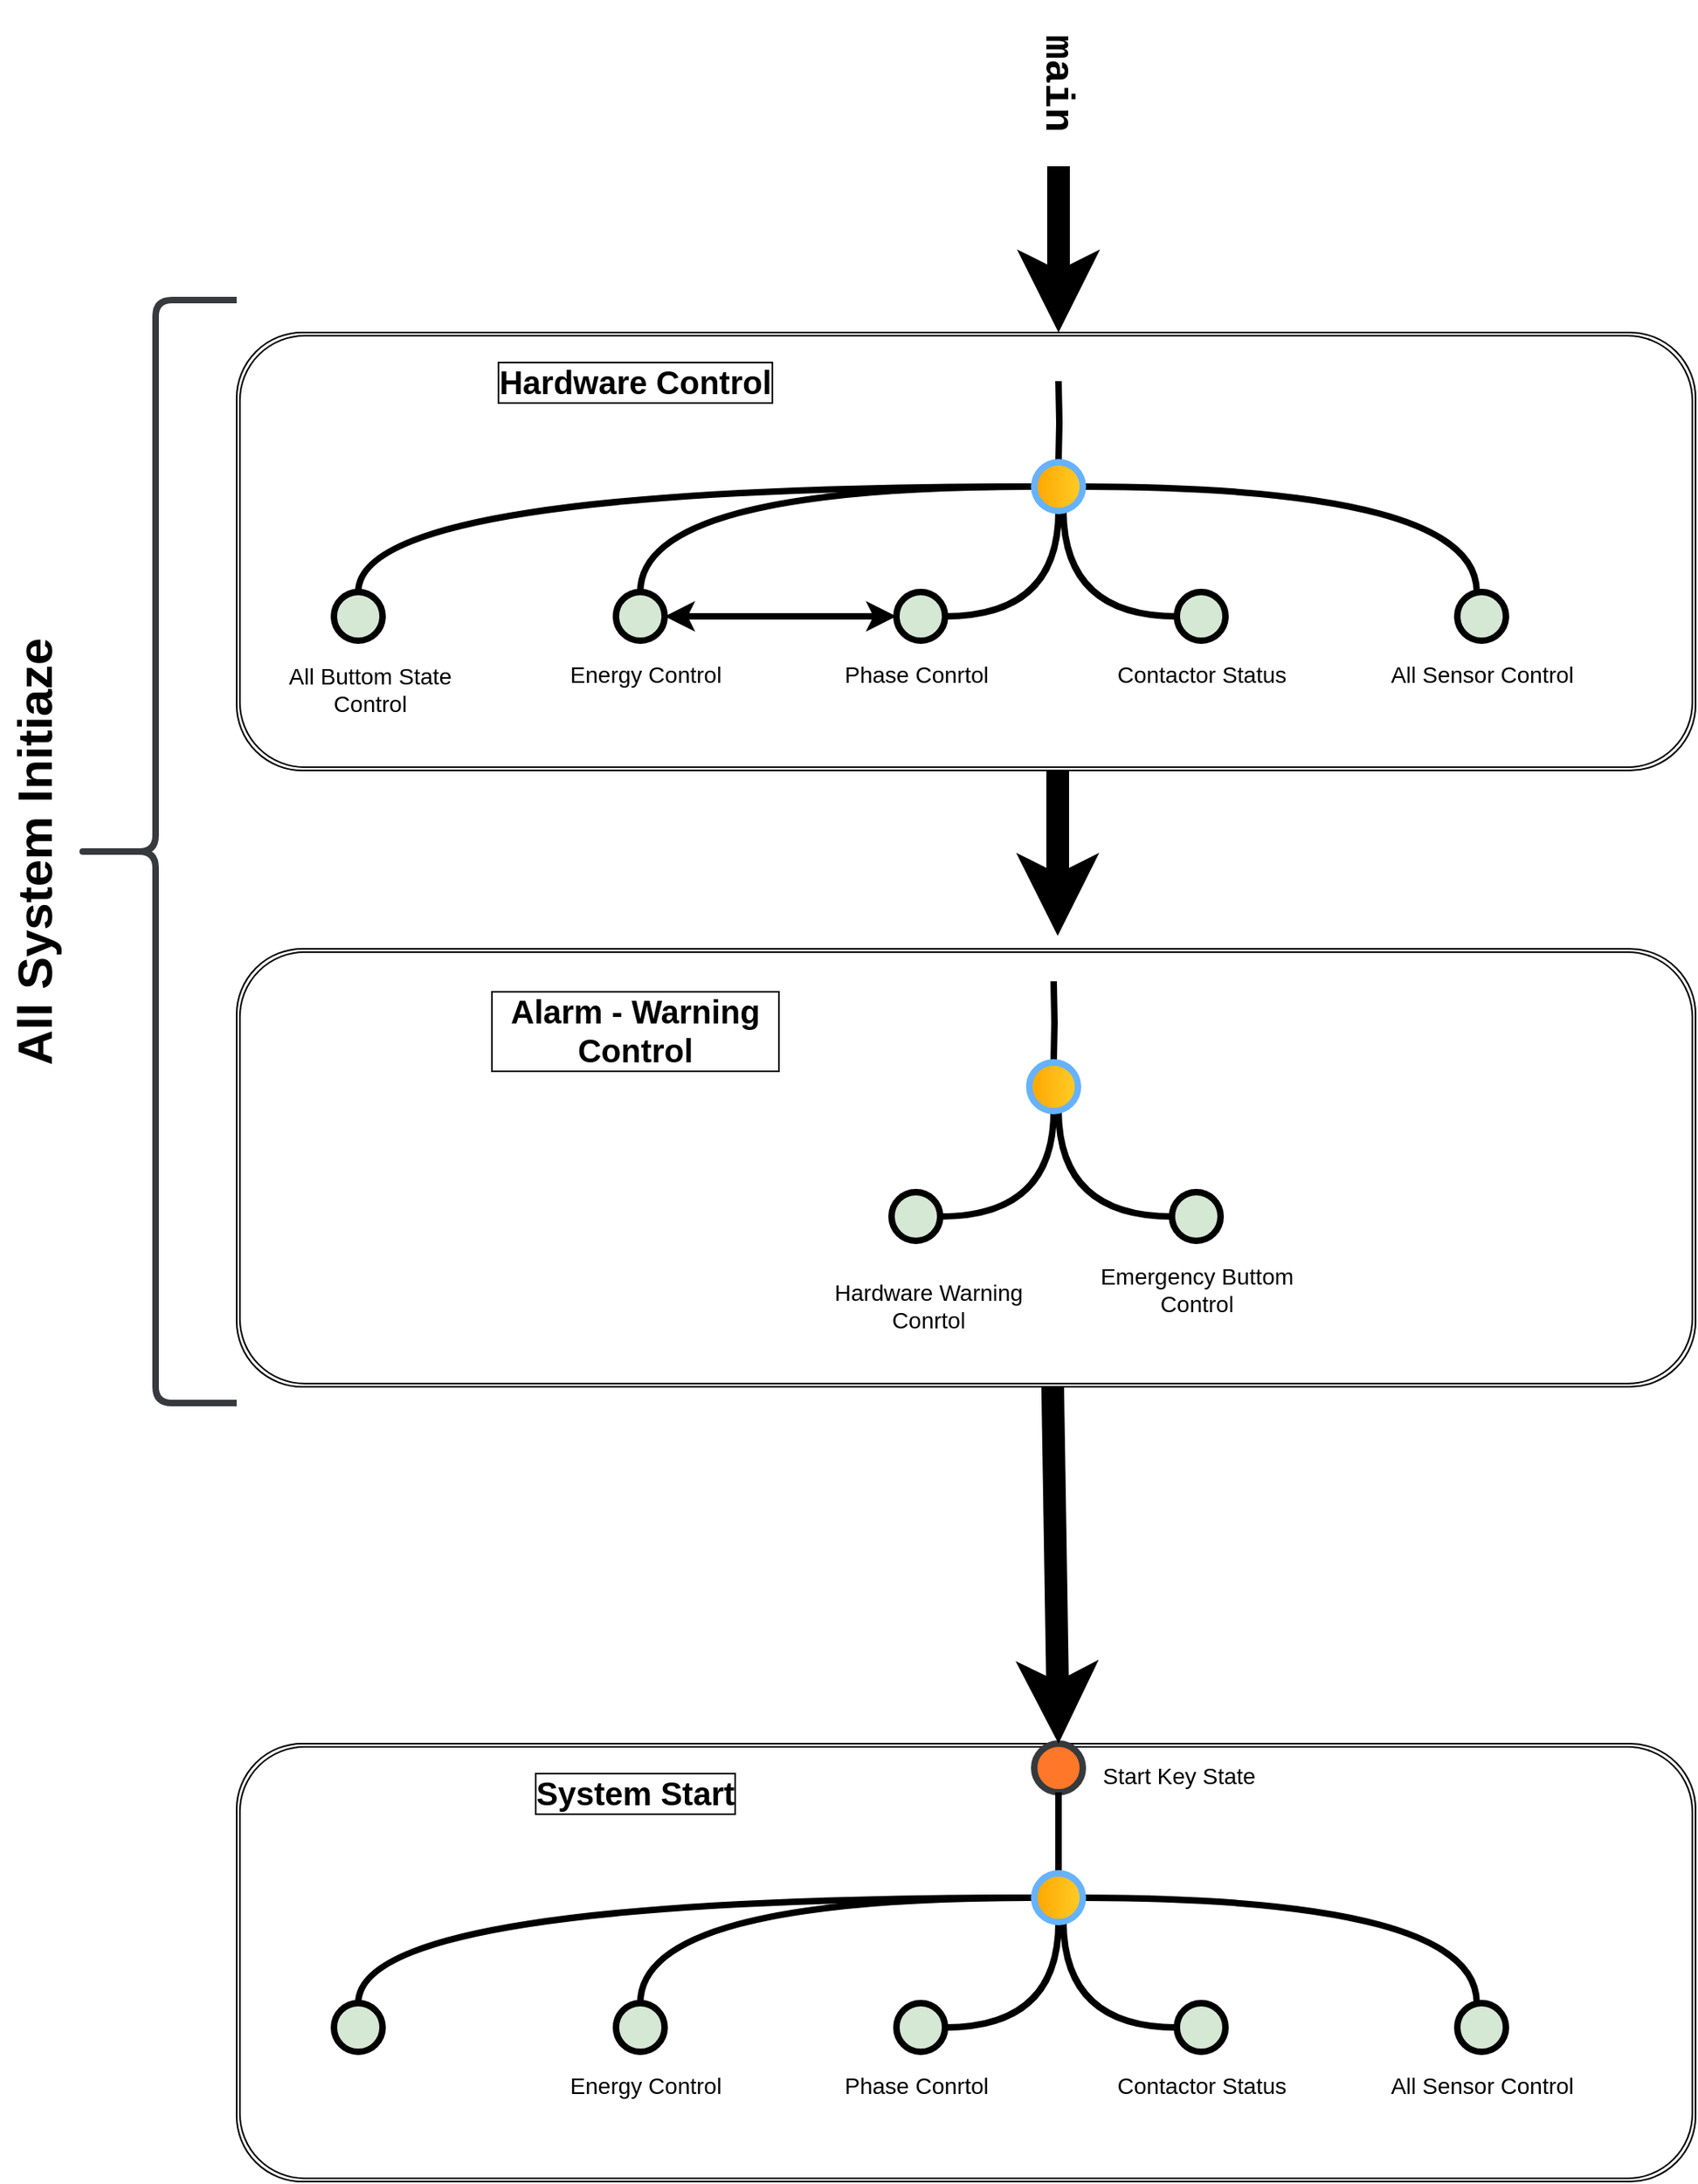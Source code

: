 <mxfile version="21.6.6" type="github">
  <diagram id="yPxyJZ8AM_hMuL3Unpa9" name="complex gitflow">
    <mxGraphModel dx="1687" dy="1754" grid="1" gridSize="10" guides="1" tooltips="1" connect="1" arrows="1" fold="1" page="1" pageScale="1" pageWidth="1100" pageHeight="850" math="0" shadow="0">
      <root>
        <mxCell id="0" />
        <mxCell id="1" parent="0" />
        <mxCell id="xFN7-tCPdjFMK5SM0wmP-22" value="" style="shape=ext;double=1;rounded=1;whiteSpace=wrap;html=1;" vertex="1" parent="1">
          <mxGeometry x="180" y="-580" width="900" height="270" as="geometry" />
        </mxCell>
        <mxCell id="uWUnNED6HEl2aK5fdaIb-103" value="All System Initiaze" style="text;html=1;strokeColor=none;fillColor=none;align=center;verticalAlign=middle;whiteSpace=wrap;overflow=hidden;fontSize=30;rotation=-90;fontStyle=1" parent="1" vertex="1">
          <mxGeometry x="-80" y="-280" width="270" height="40" as="geometry" />
        </mxCell>
        <mxCell id="baq_1LEB1Bd891E-qvRd-64" value="Hardware Control" style="text;html=1;strokeColor=none;fillColor=none;align=center;verticalAlign=middle;whiteSpace=wrap;overflow=hidden;fontSize=20;rotation=0;fontStyle=1;labelBackgroundColor=none;labelBorderColor=default;" parent="1" vertex="1">
          <mxGeometry x="336" y="-570" width="180" height="40" as="geometry" />
        </mxCell>
        <mxCell id="uWUnNED6HEl2aK5fdaIb-13" value="main" style="text;html=1;strokeColor=none;fillColor=none;align=center;verticalAlign=middle;whiteSpace=wrap;overflow=hidden;fontSize=25;fontStyle=1;fontFamily=Courier New;rotation=90;" parent="1" vertex="1">
          <mxGeometry x="636" y="-760" width="102" height="53" as="geometry" />
        </mxCell>
        <mxCell id="uWUnNED6HEl2aK5fdaIb-17" value="" style="verticalLabelPosition=bottom;verticalAlign=top;html=1;strokeWidth=4;shape=mxgraph.flowchart.on-page_reference;plain-purple;gradientColor=none;strokeColor=#000000;fillColor=#D5E8D4;rotation=90;" parent="1" vertex="1">
          <mxGeometry x="587" y="-420" width="30" height="30" as="geometry" />
        </mxCell>
        <mxCell id="uWUnNED6HEl2aK5fdaIb-75" style="edgeStyle=orthogonalEdgeStyle;rounded=0;orthogonalLoop=1;jettySize=auto;html=1;entryX=1;entryY=0.5;entryDx=0;entryDy=0;entryPerimeter=0;endArrow=none;endFill=0;strokeWidth=4;curved=1;exitX=0.5;exitY=0;exitDx=0;exitDy=0;exitPerimeter=0;" parent="1" source="uWUnNED6HEl2aK5fdaIb-17" target="baq_1LEB1Bd891E-qvRd-63" edge="1">
          <mxGeometry relative="1" as="geometry">
            <mxPoint x="684" y="-525" as="sourcePoint" />
            <mxPoint x="621.51" y="-425" as="targetPoint" />
          </mxGeometry>
        </mxCell>
        <mxCell id="uWUnNED6HEl2aK5fdaIb-8" value="" style="edgeStyle=orthogonalEdgeStyle;rounded=0;html=1;jettySize=auto;orthogonalLoop=1;plain-blue;endArrow=none;endFill=0;strokeWidth=4;strokeColor=#000000;entryX=0;entryY=0.5;entryDx=0;entryDy=0;entryPerimeter=0;" parent="1" target="baq_1LEB1Bd891E-qvRd-63" edge="1">
          <mxGeometry x="529" y="-445" as="geometry">
            <mxPoint x="687" y="-368" as="targetPoint" />
            <mxPoint x="687" y="-550" as="sourcePoint" />
          </mxGeometry>
        </mxCell>
        <mxCell id="baq_1LEB1Bd891E-qvRd-66" value="" style="verticalLabelPosition=bottom;verticalAlign=top;html=1;strokeWidth=4;shape=mxgraph.flowchart.on-page_reference;plain-purple;gradientColor=none;strokeColor=#000000;fillColor=#D5E8D4;rotation=90;" parent="1" vertex="1">
          <mxGeometry x="760" y="-420" width="30" height="30" as="geometry" />
        </mxCell>
        <mxCell id="baq_1LEB1Bd891E-qvRd-67" style="edgeStyle=orthogonalEdgeStyle;rounded=0;orthogonalLoop=1;jettySize=auto;html=1;entryX=1;entryY=0.5;entryDx=0;entryDy=0;entryPerimeter=0;endArrow=none;endFill=0;strokeWidth=4;curved=1;exitX=0.5;exitY=1;exitDx=0;exitDy=0;exitPerimeter=0;" parent="1" source="baq_1LEB1Bd891E-qvRd-66" edge="1">
          <mxGeometry relative="1" as="geometry">
            <mxPoint x="760.0" y="-405" as="sourcePoint" />
            <mxPoint x="690.0" y="-470" as="targetPoint" />
          </mxGeometry>
        </mxCell>
        <mxCell id="baq_1LEB1Bd891E-qvRd-69" value="" style="verticalLabelPosition=bottom;verticalAlign=top;html=1;strokeWidth=4;shape=mxgraph.flowchart.on-page_reference;plain-purple;gradientColor=none;strokeColor=#000000;fillColor=#D5E8D4;rotation=90;" parent="1" vertex="1">
          <mxGeometry x="933" y="-420" width="30" height="30" as="geometry" />
        </mxCell>
        <mxCell id="baq_1LEB1Bd891E-qvRd-70" value="" style="verticalLabelPosition=bottom;verticalAlign=top;html=1;strokeWidth=4;shape=mxgraph.flowchart.on-page_reference;plain-purple;gradientColor=none;strokeColor=#000000;fillColor=#D5E8D4;rotation=90;" parent="1" vertex="1">
          <mxGeometry x="414" y="-420" width="30" height="30" as="geometry" />
        </mxCell>
        <mxCell id="baq_1LEB1Bd891E-qvRd-72" style="edgeStyle=orthogonalEdgeStyle;rounded=0;orthogonalLoop=1;jettySize=auto;html=1;entryX=0.5;entryY=1;entryDx=0;entryDy=0;entryPerimeter=0;endArrow=none;endFill=0;strokeWidth=4;curved=1;exitX=0;exitY=0.5;exitDx=0;exitDy=0;exitPerimeter=0;" parent="1" source="baq_1LEB1Bd891E-qvRd-70" target="baq_1LEB1Bd891E-qvRd-63" edge="1">
          <mxGeometry relative="1" as="geometry">
            <mxPoint x="490" y="-426" as="sourcePoint" />
            <mxPoint x="560" y="-491" as="targetPoint" />
          </mxGeometry>
        </mxCell>
        <mxCell id="baq_1LEB1Bd891E-qvRd-73" style="edgeStyle=orthogonalEdgeStyle;rounded=0;orthogonalLoop=1;jettySize=auto;html=1;entryX=0.5;entryY=1;entryDx=0;entryDy=0;entryPerimeter=0;endArrow=none;endFill=0;strokeWidth=4;curved=1;exitX=0;exitY=0.5;exitDx=0;exitDy=0;exitPerimeter=0;" parent="1" edge="1">
          <mxGeometry relative="1" as="geometry">
            <mxPoint x="701.997" y="-484.997" as="sourcePoint" />
            <mxPoint x="944.997" y="-419.997" as="targetPoint" />
          </mxGeometry>
        </mxCell>
        <mxCell id="xFN7-tCPdjFMK5SM0wmP-1" value="Energy Control" style="text;html=1;strokeColor=none;fillColor=none;align=center;verticalAlign=middle;whiteSpace=wrap;overflow=hidden;fontSize=14;rotation=0;" vertex="1" parent="1">
          <mxGeometry x="370" y="-380" width="125" height="20" as="geometry" />
        </mxCell>
        <mxCell id="xFN7-tCPdjFMK5SM0wmP-2" value="Phase Conrtol" style="text;html=1;strokeColor=none;fillColor=none;align=center;verticalAlign=middle;whiteSpace=wrap;overflow=hidden;fontSize=14;rotation=0;" vertex="1" parent="1">
          <mxGeometry x="537" y="-380" width="125" height="20" as="geometry" />
        </mxCell>
        <mxCell id="xFN7-tCPdjFMK5SM0wmP-3" value="Contactor Status" style="text;html=1;strokeColor=none;fillColor=none;align=center;verticalAlign=middle;whiteSpace=wrap;overflow=hidden;fontSize=14;rotation=0;" vertex="1" parent="1">
          <mxGeometry x="712.5" y="-380" width="125" height="20" as="geometry" />
        </mxCell>
        <mxCell id="xFN7-tCPdjFMK5SM0wmP-4" value="All Sensor Control" style="text;html=1;strokeColor=none;fillColor=none;align=center;verticalAlign=middle;whiteSpace=wrap;overflow=hidden;fontSize=14;rotation=0;" vertex="1" parent="1">
          <mxGeometry x="885.5" y="-380" width="125" height="20" as="geometry" />
        </mxCell>
        <mxCell id="xFN7-tCPdjFMK5SM0wmP-19" value="" style="endArrow=classic;startArrow=classic;html=1;rounded=0;exitX=0.5;exitY=0;exitDx=0;exitDy=0;exitPerimeter=0;entryX=0.5;entryY=1;entryDx=0;entryDy=0;entryPerimeter=0;strokeWidth=4;" edge="1" parent="1" source="baq_1LEB1Bd891E-qvRd-70" target="uWUnNED6HEl2aK5fdaIb-17">
          <mxGeometry width="50" height="50" relative="1" as="geometry">
            <mxPoint x="520" y="-430" as="sourcePoint" />
            <mxPoint x="570" y="-480" as="targetPoint" />
          </mxGeometry>
        </mxCell>
        <mxCell id="xFN7-tCPdjFMK5SM0wmP-21" value="" style="endArrow=classic;html=1;rounded=0;entryX=0;entryY=0.5;entryDx=0;entryDy=0;entryPerimeter=0;exitX=1;exitY=0.5;exitDx=0;exitDy=0;strokeWidth=14;" edge="1" parent="1" source="uWUnNED6HEl2aK5fdaIb-13">
          <mxGeometry width="50" height="50" relative="1" as="geometry">
            <mxPoint x="520" y="-430" as="sourcePoint" />
            <mxPoint x="687" y="-580" as="targetPoint" />
          </mxGeometry>
        </mxCell>
        <mxCell id="xFN7-tCPdjFMK5SM0wmP-23" value="" style="endArrow=classic;html=1;rounded=0;entryX=0;entryY=0.5;entryDx=0;entryDy=0;entryPerimeter=0;exitX=1;exitY=0.5;exitDx=0;exitDy=0;strokeWidth=14;" edge="1" parent="1">
          <mxGeometry width="50" height="50" relative="1" as="geometry">
            <mxPoint x="686.5" y="-310" as="sourcePoint" />
            <mxPoint x="686.5" y="-208" as="targetPoint" />
          </mxGeometry>
        </mxCell>
        <mxCell id="xFN7-tCPdjFMK5SM0wmP-24" value="" style="shape=ext;double=1;rounded=1;whiteSpace=wrap;html=1;" vertex="1" parent="1">
          <mxGeometry x="180" y="-200" width="900" height="270" as="geometry" />
        </mxCell>
        <mxCell id="xFN7-tCPdjFMK5SM0wmP-27" value="" style="verticalLabelPosition=bottom;verticalAlign=top;html=1;strokeWidth=4;shape=mxgraph.flowchart.on-page_reference;plain-purple;gradientColor=none;strokeColor=#000000;fillColor=#D5E8D4;rotation=90;" vertex="1" parent="1">
          <mxGeometry x="584" y="-50" width="30" height="30" as="geometry" />
        </mxCell>
        <mxCell id="xFN7-tCPdjFMK5SM0wmP-28" style="edgeStyle=orthogonalEdgeStyle;rounded=0;orthogonalLoop=1;jettySize=auto;html=1;entryX=1;entryY=0.5;entryDx=0;entryDy=0;entryPerimeter=0;endArrow=none;endFill=0;strokeWidth=4;curved=1;exitX=0.5;exitY=0;exitDx=0;exitDy=0;exitPerimeter=0;" edge="1" source="xFN7-tCPdjFMK5SM0wmP-27" target="xFN7-tCPdjFMK5SM0wmP-30" parent="1">
          <mxGeometry relative="1" as="geometry">
            <mxPoint x="681" y="-155" as="sourcePoint" />
            <mxPoint x="618.51" y="-55" as="targetPoint" />
          </mxGeometry>
        </mxCell>
        <mxCell id="xFN7-tCPdjFMK5SM0wmP-29" value="" style="edgeStyle=orthogonalEdgeStyle;rounded=0;html=1;jettySize=auto;orthogonalLoop=1;plain-blue;endArrow=none;endFill=0;strokeWidth=4;strokeColor=#000000;entryX=0;entryY=0.5;entryDx=0;entryDy=0;entryPerimeter=0;" edge="1" target="xFN7-tCPdjFMK5SM0wmP-30" parent="1">
          <mxGeometry x="529" y="-445" as="geometry">
            <mxPoint x="684" y="2" as="targetPoint" />
            <mxPoint x="684" y="-180" as="sourcePoint" />
          </mxGeometry>
        </mxCell>
        <mxCell id="xFN7-tCPdjFMK5SM0wmP-31" value="" style="verticalLabelPosition=bottom;verticalAlign=top;html=1;strokeWidth=4;shape=mxgraph.flowchart.on-page_reference;plain-purple;gradientColor=none;strokeColor=#000000;fillColor=#D5E8D4;rotation=90;" vertex="1" parent="1">
          <mxGeometry x="757" y="-50" width="30" height="30" as="geometry" />
        </mxCell>
        <mxCell id="xFN7-tCPdjFMK5SM0wmP-32" style="edgeStyle=orthogonalEdgeStyle;rounded=0;orthogonalLoop=1;jettySize=auto;html=1;entryX=1;entryY=0.5;entryDx=0;entryDy=0;entryPerimeter=0;endArrow=none;endFill=0;strokeWidth=4;curved=1;exitX=0.5;exitY=1;exitDx=0;exitDy=0;exitPerimeter=0;" edge="1" source="xFN7-tCPdjFMK5SM0wmP-31" parent="1">
          <mxGeometry relative="1" as="geometry">
            <mxPoint x="757.0" y="-35" as="sourcePoint" />
            <mxPoint x="687.0" y="-100" as="targetPoint" />
          </mxGeometry>
        </mxCell>
        <mxCell id="xFN7-tCPdjFMK5SM0wmP-37" value="Emergency Buttom Control" style="text;html=1;strokeColor=none;fillColor=none;align=center;verticalAlign=middle;whiteSpace=wrap;overflow=hidden;fontSize=14;rotation=0;" vertex="1" parent="1">
          <mxGeometry x="709.5" y="-10" width="125" height="40" as="geometry" />
        </mxCell>
        <mxCell id="xFN7-tCPdjFMK5SM0wmP-38" value="Hardware Warning Conrtol" style="text;html=1;strokeColor=none;fillColor=none;align=center;verticalAlign=middle;whiteSpace=wrap;overflow=hidden;fontSize=14;rotation=0;" vertex="1" parent="1">
          <mxGeometry x="534" width="146" height="40" as="geometry" />
        </mxCell>
        <mxCell id="xFN7-tCPdjFMK5SM0wmP-42" value="Alarm - Warning Control" style="text;html=1;strokeColor=none;fillColor=none;align=center;verticalAlign=middle;whiteSpace=wrap;overflow=hidden;fontSize=20;rotation=0;fontStyle=1;labelBackgroundColor=none;labelBorderColor=default;" vertex="1" parent="1">
          <mxGeometry x="336" y="-180" width="180" height="60" as="geometry" />
        </mxCell>
        <mxCell id="xFN7-tCPdjFMK5SM0wmP-43" value="" style="verticalLabelPosition=bottom;verticalAlign=top;html=1;strokeWidth=4;shape=mxgraph.flowchart.on-page_reference;plain-purple;gradientColor=none;strokeColor=#000000;fillColor=#D5E8D4;rotation=90;" vertex="1" parent="1">
          <mxGeometry x="240" y="-420" width="30" height="30" as="geometry" />
        </mxCell>
        <mxCell id="xFN7-tCPdjFMK5SM0wmP-44" style="edgeStyle=orthogonalEdgeStyle;rounded=0;orthogonalLoop=1;jettySize=auto;html=1;entryX=0.5;entryY=1;entryDx=0;entryDy=0;entryPerimeter=0;endArrow=none;endFill=0;strokeWidth=4;curved=1;exitX=0;exitY=0.5;exitDx=0;exitDy=0;exitPerimeter=0;" edge="1" parent="1" source="xFN7-tCPdjFMK5SM0wmP-43" target="baq_1LEB1Bd891E-qvRd-63">
          <mxGeometry relative="1" as="geometry">
            <mxPoint x="260" y="-425" as="sourcePoint" />
            <mxPoint x="503" y="-490" as="targetPoint" />
          </mxGeometry>
        </mxCell>
        <mxCell id="xFN7-tCPdjFMK5SM0wmP-45" value="All Buttom State Control" style="text;html=1;strokeColor=none;fillColor=none;align=center;verticalAlign=middle;whiteSpace=wrap;overflow=hidden;fontSize=14;rotation=0;" vertex="1" parent="1">
          <mxGeometry x="200" y="-380" width="125" height="40" as="geometry" />
        </mxCell>
        <mxCell id="xFN7-tCPdjFMK5SM0wmP-30" value="" style="verticalLabelPosition=bottom;verticalAlign=top;html=1;strokeWidth=4;shape=mxgraph.flowchart.on-page_reference;gradientColor=#ffa500;strokeColor=#66B2FF;fillColor=#ffcd28;rotation=90;" vertex="1" parent="1">
          <mxGeometry x="669" y="-130" width="30" height="30" as="geometry" />
        </mxCell>
        <mxCell id="baq_1LEB1Bd891E-qvRd-63" value="" style="verticalLabelPosition=bottom;verticalAlign=top;html=1;strokeWidth=4;shape=mxgraph.flowchart.on-page_reference;gradientColor=#ffa500;strokeColor=#66B2FF;fillColor=#ffcd28;rotation=90;" parent="1" vertex="1">
          <mxGeometry x="672" y="-500" width="30" height="30" as="geometry" />
        </mxCell>
        <mxCell id="xFN7-tCPdjFMK5SM0wmP-47" value="" style="shape=curlyBracket;whiteSpace=wrap;html=1;rounded=1;labelPosition=left;verticalLabelPosition=middle;align=right;verticalAlign=middle;fillColor=#cce5ff;strokeColor=#36393d;strokeWidth=4;gradientColor=none;" vertex="1" parent="1">
          <mxGeometry x="80" y="-600" width="100" height="680" as="geometry" />
        </mxCell>
        <mxCell id="xFN7-tCPdjFMK5SM0wmP-48" value="" style="shape=ext;double=1;rounded=1;whiteSpace=wrap;html=1;" vertex="1" parent="1">
          <mxGeometry x="180" y="290" width="900" height="270" as="geometry" />
        </mxCell>
        <mxCell id="xFN7-tCPdjFMK5SM0wmP-49" value="System Start" style="text;html=1;strokeColor=none;fillColor=none;align=center;verticalAlign=middle;whiteSpace=wrap;overflow=hidden;fontSize=20;rotation=0;fontStyle=1;labelBackgroundColor=none;labelBorderColor=default;" vertex="1" parent="1">
          <mxGeometry x="336" y="300" width="180" height="40" as="geometry" />
        </mxCell>
        <mxCell id="xFN7-tCPdjFMK5SM0wmP-50" value="" style="verticalLabelPosition=bottom;verticalAlign=top;html=1;strokeWidth=4;shape=mxgraph.flowchart.on-page_reference;fillColor=#FF7729;strokeColor=#36393d;rotation=90;" vertex="1" parent="1">
          <mxGeometry x="672" y="290" width="30" height="30" as="geometry" />
        </mxCell>
        <mxCell id="xFN7-tCPdjFMK5SM0wmP-51" value="" style="verticalLabelPosition=bottom;verticalAlign=top;html=1;strokeWidth=4;shape=mxgraph.flowchart.on-page_reference;plain-purple;gradientColor=none;strokeColor=#000000;fillColor=#D5E8D4;rotation=90;" vertex="1" parent="1">
          <mxGeometry x="587" y="450" width="30" height="30" as="geometry" />
        </mxCell>
        <mxCell id="xFN7-tCPdjFMK5SM0wmP-52" style="edgeStyle=orthogonalEdgeStyle;rounded=0;orthogonalLoop=1;jettySize=auto;html=1;entryX=1;entryY=0.5;entryDx=0;entryDy=0;entryPerimeter=0;endArrow=none;endFill=0;strokeWidth=4;curved=1;exitX=0.5;exitY=0;exitDx=0;exitDy=0;exitPerimeter=0;" edge="1" source="xFN7-tCPdjFMK5SM0wmP-51" target="xFN7-tCPdjFMK5SM0wmP-68" parent="1">
          <mxGeometry relative="1" as="geometry">
            <mxPoint x="684" y="345" as="sourcePoint" />
            <mxPoint x="621.51" y="445" as="targetPoint" />
          </mxGeometry>
        </mxCell>
        <mxCell id="xFN7-tCPdjFMK5SM0wmP-53" value="" style="edgeStyle=orthogonalEdgeStyle;rounded=0;html=1;jettySize=auto;orthogonalLoop=1;plain-blue;endArrow=none;endFill=0;strokeWidth=4;strokeColor=#000000;entryX=0;entryY=0.5;entryDx=0;entryDy=0;entryPerimeter=0;" edge="1" source="xFN7-tCPdjFMK5SM0wmP-50" target="xFN7-tCPdjFMK5SM0wmP-68" parent="1">
          <mxGeometry x="529" y="-445" as="geometry">
            <mxPoint x="687" y="502" as="targetPoint" />
          </mxGeometry>
        </mxCell>
        <mxCell id="xFN7-tCPdjFMK5SM0wmP-54" value="" style="verticalLabelPosition=bottom;verticalAlign=top;html=1;strokeWidth=4;shape=mxgraph.flowchart.on-page_reference;plain-purple;gradientColor=none;strokeColor=#000000;fillColor=#D5E8D4;rotation=90;" vertex="1" parent="1">
          <mxGeometry x="760" y="450" width="30" height="30" as="geometry" />
        </mxCell>
        <mxCell id="xFN7-tCPdjFMK5SM0wmP-55" style="edgeStyle=orthogonalEdgeStyle;rounded=0;orthogonalLoop=1;jettySize=auto;html=1;entryX=1;entryY=0.5;entryDx=0;entryDy=0;entryPerimeter=0;endArrow=none;endFill=0;strokeWidth=4;curved=1;exitX=0.5;exitY=1;exitDx=0;exitDy=0;exitPerimeter=0;" edge="1" source="xFN7-tCPdjFMK5SM0wmP-54" parent="1">
          <mxGeometry relative="1" as="geometry">
            <mxPoint x="760.0" y="465" as="sourcePoint" />
            <mxPoint x="690.0" y="400" as="targetPoint" />
          </mxGeometry>
        </mxCell>
        <mxCell id="xFN7-tCPdjFMK5SM0wmP-56" value="" style="verticalLabelPosition=bottom;verticalAlign=top;html=1;strokeWidth=4;shape=mxgraph.flowchart.on-page_reference;plain-purple;gradientColor=none;strokeColor=#000000;fillColor=#D5E8D4;rotation=90;" vertex="1" parent="1">
          <mxGeometry x="933" y="450" width="30" height="30" as="geometry" />
        </mxCell>
        <mxCell id="xFN7-tCPdjFMK5SM0wmP-57" value="" style="verticalLabelPosition=bottom;verticalAlign=top;html=1;strokeWidth=4;shape=mxgraph.flowchart.on-page_reference;plain-purple;gradientColor=none;strokeColor=#000000;fillColor=#D5E8D4;rotation=90;" vertex="1" parent="1">
          <mxGeometry x="414" y="450" width="30" height="30" as="geometry" />
        </mxCell>
        <mxCell id="xFN7-tCPdjFMK5SM0wmP-58" style="edgeStyle=orthogonalEdgeStyle;rounded=0;orthogonalLoop=1;jettySize=auto;html=1;entryX=0.5;entryY=1;entryDx=0;entryDy=0;entryPerimeter=0;endArrow=none;endFill=0;strokeWidth=4;curved=1;exitX=0;exitY=0.5;exitDx=0;exitDy=0;exitPerimeter=0;" edge="1" source="xFN7-tCPdjFMK5SM0wmP-57" target="xFN7-tCPdjFMK5SM0wmP-68" parent="1">
          <mxGeometry relative="1" as="geometry">
            <mxPoint x="490" y="444" as="sourcePoint" />
            <mxPoint x="560" y="379" as="targetPoint" />
          </mxGeometry>
        </mxCell>
        <mxCell id="xFN7-tCPdjFMK5SM0wmP-59" style="edgeStyle=orthogonalEdgeStyle;rounded=0;orthogonalLoop=1;jettySize=auto;html=1;entryX=0.5;entryY=1;entryDx=0;entryDy=0;entryPerimeter=0;endArrow=none;endFill=0;strokeWidth=4;curved=1;exitX=0;exitY=0.5;exitDx=0;exitDy=0;exitPerimeter=0;" edge="1" parent="1">
          <mxGeometry relative="1" as="geometry">
            <mxPoint x="701.997" y="385.003" as="sourcePoint" />
            <mxPoint x="944.997" y="450.003" as="targetPoint" />
          </mxGeometry>
        </mxCell>
        <mxCell id="xFN7-tCPdjFMK5SM0wmP-60" value="Energy Control" style="text;html=1;strokeColor=none;fillColor=none;align=center;verticalAlign=middle;whiteSpace=wrap;overflow=hidden;fontSize=14;rotation=0;" vertex="1" parent="1">
          <mxGeometry x="370" y="490" width="125" height="20" as="geometry" />
        </mxCell>
        <mxCell id="xFN7-tCPdjFMK5SM0wmP-61" value="Phase Conrtol" style="text;html=1;strokeColor=none;fillColor=none;align=center;verticalAlign=middle;whiteSpace=wrap;overflow=hidden;fontSize=14;rotation=0;" vertex="1" parent="1">
          <mxGeometry x="537" y="490" width="125" height="20" as="geometry" />
        </mxCell>
        <mxCell id="xFN7-tCPdjFMK5SM0wmP-62" value="Contactor Status" style="text;html=1;strokeColor=none;fillColor=none;align=center;verticalAlign=middle;whiteSpace=wrap;overflow=hidden;fontSize=14;rotation=0;" vertex="1" parent="1">
          <mxGeometry x="712.5" y="490" width="125" height="20" as="geometry" />
        </mxCell>
        <mxCell id="xFN7-tCPdjFMK5SM0wmP-63" value="All Sensor Control" style="text;html=1;strokeColor=none;fillColor=none;align=center;verticalAlign=middle;whiteSpace=wrap;overflow=hidden;fontSize=14;rotation=0;" vertex="1" parent="1">
          <mxGeometry x="885.5" y="490" width="125" height="20" as="geometry" />
        </mxCell>
        <mxCell id="xFN7-tCPdjFMK5SM0wmP-65" value="" style="verticalLabelPosition=bottom;verticalAlign=top;html=1;strokeWidth=4;shape=mxgraph.flowchart.on-page_reference;plain-purple;gradientColor=none;strokeColor=#000000;fillColor=#D5E8D4;rotation=90;" vertex="1" parent="1">
          <mxGeometry x="240" y="450" width="30" height="30" as="geometry" />
        </mxCell>
        <mxCell id="xFN7-tCPdjFMK5SM0wmP-66" style="edgeStyle=orthogonalEdgeStyle;rounded=0;orthogonalLoop=1;jettySize=auto;html=1;entryX=0.5;entryY=1;entryDx=0;entryDy=0;entryPerimeter=0;endArrow=none;endFill=0;strokeWidth=4;curved=1;exitX=0;exitY=0.5;exitDx=0;exitDy=0;exitPerimeter=0;" edge="1" source="xFN7-tCPdjFMK5SM0wmP-65" target="xFN7-tCPdjFMK5SM0wmP-68" parent="1">
          <mxGeometry relative="1" as="geometry">
            <mxPoint x="260" y="445" as="sourcePoint" />
            <mxPoint x="503" y="380" as="targetPoint" />
          </mxGeometry>
        </mxCell>
        <mxCell id="xFN7-tCPdjFMK5SM0wmP-67" value="Start Key State" style="text;html=1;strokeColor=none;fillColor=none;align=center;verticalAlign=middle;whiteSpace=wrap;overflow=hidden;fontSize=14;rotation=0;" vertex="1" parent="1">
          <mxGeometry x="699" y="290" width="125" height="40" as="geometry" />
        </mxCell>
        <mxCell id="xFN7-tCPdjFMK5SM0wmP-68" value="" style="verticalLabelPosition=bottom;verticalAlign=top;html=1;strokeWidth=4;shape=mxgraph.flowchart.on-page_reference;gradientColor=#ffa500;strokeColor=#66B2FF;fillColor=#ffcd28;rotation=90;" vertex="1" parent="1">
          <mxGeometry x="672" y="370" width="30" height="30" as="geometry" />
        </mxCell>
        <mxCell id="xFN7-tCPdjFMK5SM0wmP-69" value="" style="endArrow=classic;html=1;rounded=0;entryX=0;entryY=0.5;entryDx=0;entryDy=0;entryPerimeter=0;exitX=1;exitY=0.5;exitDx=0;exitDy=0;strokeWidth=14;" edge="1" parent="1" target="xFN7-tCPdjFMK5SM0wmP-50">
          <mxGeometry width="50" height="50" relative="1" as="geometry">
            <mxPoint x="683.41" y="70" as="sourcePoint" />
            <mxPoint x="683.41" y="172" as="targetPoint" />
          </mxGeometry>
        </mxCell>
      </root>
    </mxGraphModel>
  </diagram>
</mxfile>
